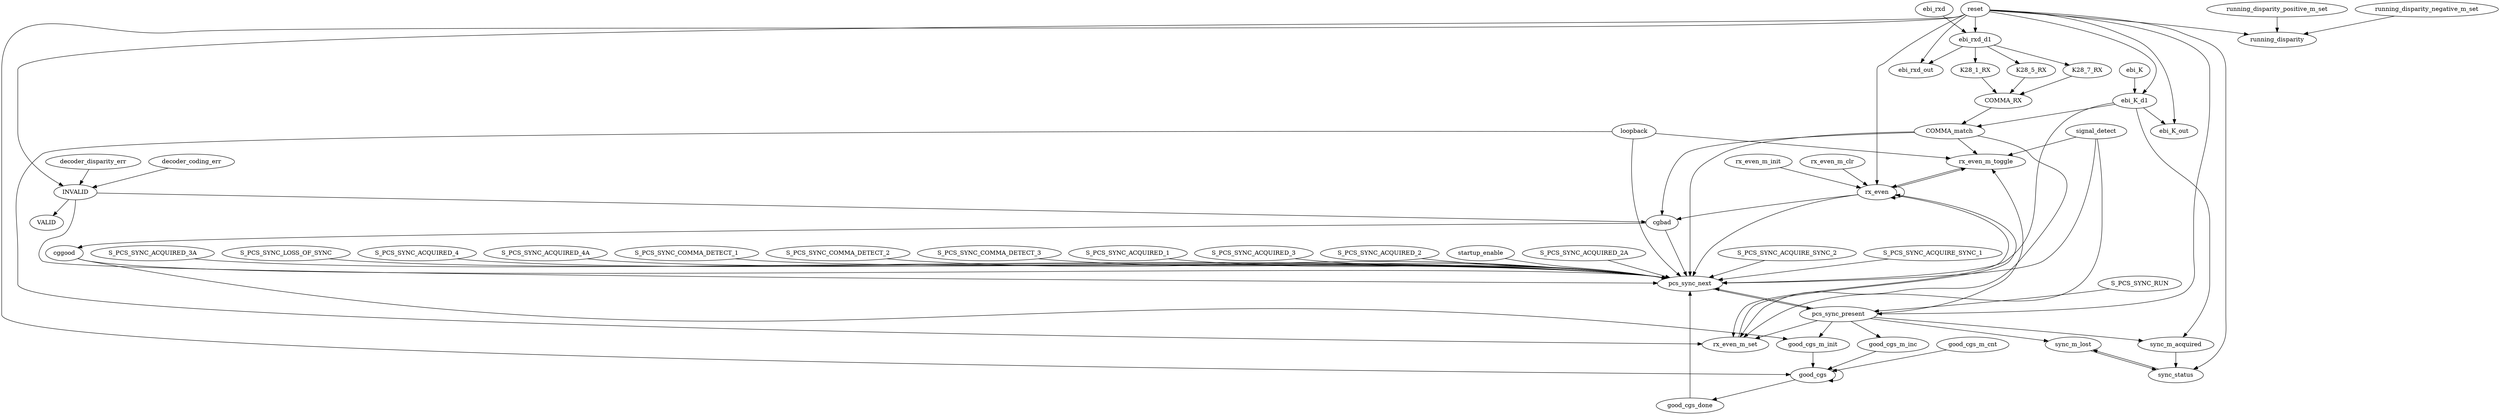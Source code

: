digraph "" {
	rx_even_m_toggle -> rx_even	 [weight=1.0];
	good_cgs_done -> pcs_sync_next	 [weight=3.0];
	cggood -> good_cgs_m_init	 [weight=6.0];
	cggood -> pcs_sync_next	 [weight=4.0];
	good_cgs_m_cnt -> good_cgs	 [weight=2.0];
	cgbad -> cggood	 [weight=1.0];
	cgbad -> pcs_sync_next	 [weight=6.0];
	decoder_disparity_err -> INVALID	 [weight=1.0];
	rx_even -> rx_even_m_toggle	 [weight=2.0];
	rx_even -> cgbad	 [weight=1.0];
	rx_even -> rx_even	 [weight=1.0];
	rx_even -> rx_even_m_set	 [weight=2.0];
	rx_even -> pcs_sync_next	 [weight=4.0];
	pcs_sync_present -> rx_even_m_toggle	 [weight=13.0];
	pcs_sync_present -> rx_even_m_set	 [weight=3.0];
	pcs_sync_present -> good_cgs_m_init	 [weight=6.0];
	pcs_sync_present -> pcs_sync_next	 [weight=17.0];
	pcs_sync_present -> sync_m_acquired	 [weight=1.0];
	pcs_sync_present -> sync_m_lost	 [weight=2.0];
	pcs_sync_present -> good_cgs_m_inc	 [weight=3.0];
	running_disparity_positive_m_set -> running_disparity	 [weight=2.0];
	S_PCS_SYNC_ACQUIRED_2A -> pcs_sync_next	 [weight=2.0];
	ebi_K_d1 -> COMMA_match	 [weight=1.0];
	ebi_K_d1 -> pcs_sync_next	 [weight=3.0];
	ebi_K_d1 -> sync_m_acquired	 [weight=1.0];
	ebi_K_d1 -> ebi_K_out	 [weight=1.0];
	signal_detect -> rx_even_m_toggle	 [weight=1.0];
	signal_detect -> rx_even_m_set	 [weight=1.0];
	signal_detect -> pcs_sync_next	 [weight=2.0];
	K28_5_RX -> COMMA_RX	 [weight=1.0];
	COMMA_match -> rx_even_m_toggle	 [weight=3.0];
	COMMA_match -> cgbad	 [weight=1.0];
	COMMA_match -> rx_even_m_set	 [weight=3.0];
	COMMA_match -> pcs_sync_next	 [weight=7.0];
	S_PCS_SYNC_ACQUIRE_SYNC_2 -> pcs_sync_next	 [weight=2.0];
	S_PCS_SYNC_ACQUIRE_SYNC_1 -> pcs_sync_next	 [weight=2.0];
	loopback -> rx_even_m_toggle	 [weight=1.0];
	loopback -> rx_even_m_set	 [weight=1.0];
	loopback -> pcs_sync_next	 [weight=1.0];
	rx_even_m_set -> rx_even	 [weight=3.0];
	good_cgs_m_init -> good_cgs	 [weight=3.0];
	COMMA_RX -> COMMA_match	 [weight=1.0];
	ebi_rxd_d1 -> ebi_rxd_out	 [weight=1.0];
	ebi_rxd_d1 -> K28_5_RX	 [weight=1.0];
	ebi_rxd_d1 -> K28_7_RX	 [weight=1.0];
	ebi_rxd_d1 -> K28_1_RX	 [weight=1.0];
	sync_status -> sync_m_lost	 [weight=1.0];
	pcs_sync_next -> pcs_sync_present	 [weight=1.0];
	sync_m_acquired -> sync_status	 [weight=2.0];
	running_disparity_negative_m_set -> running_disparity	 [weight=1.0];
	K28_7_RX -> COMMA_RX	 [weight=1.0];
	rx_even_m_clr -> rx_even	 [weight=2.0];
	decoder_coding_err -> INVALID	 [weight=1.0];
	good_cgs -> good_cgs_done	 [weight=1.0];
	good_cgs -> good_cgs	 [weight=1.0];
	INVALID -> cgbad	 [weight=1.0];
	INVALID -> VALID	 [weight=1.0];
	INVALID -> pcs_sync_next	 [weight=2.0];
	ebi_K -> ebi_K_d1	 [weight=1.0];
	K28_1_RX -> COMMA_RX	 [weight=1.0];
	S_PCS_SYNC_ACQUIRED_3A -> pcs_sync_next	 [weight=2.0];
	S_PCS_SYNC_LOSS_OF_SYNC -> pcs_sync_next	 [weight=9.0];
	ebi_rxd -> ebi_rxd_d1	 [weight=1.0];
	reset -> rx_even	 [weight=5.0];
	reset -> pcs_sync_present	 [weight=1.0];
	reset -> ebi_rxd_out	 [weight=2.0];
	reset -> ebi_K_d1	 [weight=2.0];
	reset -> ebi_rxd_d1	 [weight=2.0];
	reset -> sync_status	 [weight=3.0];
	reset -> running_disparity	 [weight=3.0];
	reset -> ebi_K_out	 [weight=2.0];
	reset -> good_cgs	 [weight=4.0];
	reset -> INVALID	 [weight=1.0];
	S_PCS_SYNC_ACQUIRED_4 -> pcs_sync_next	 [weight=2.0];
	sync_m_lost -> sync_status	 [weight=1.0];
	S_PCS_SYNC_ACQUIRED_4A -> pcs_sync_next	 [weight=2.0];
	S_PCS_SYNC_RUN -> pcs_sync_present	 [weight=1.0];
	good_cgs_m_inc -> good_cgs	 [weight=1.0];
	S_PCS_SYNC_COMMA_DETECT_1 -> pcs_sync_next	 [weight=1.0];
	S_PCS_SYNC_COMMA_DETECT_2 -> pcs_sync_next	 [weight=1.0];
	S_PCS_SYNC_COMMA_DETECT_3 -> pcs_sync_next	 [weight=1.0];
	S_PCS_SYNC_ACQUIRED_1 -> pcs_sync_next	 [weight=3.0];
	S_PCS_SYNC_ACQUIRED_3 -> pcs_sync_next	 [weight=3.0];
	S_PCS_SYNC_ACQUIRED_2 -> pcs_sync_next	 [weight=2.0];
	rx_even_m_init -> rx_even	 [weight=4.0];
	startup_enable -> pcs_sync_next	 [weight=1.0];
}
